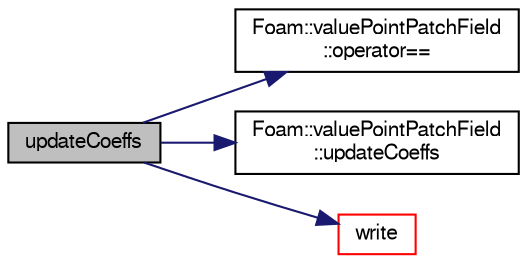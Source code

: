 digraph "updateCoeffs"
{
  bgcolor="transparent";
  edge [fontname="FreeSans",fontsize="10",labelfontname="FreeSans",labelfontsize="10"];
  node [fontname="FreeSans",fontsize="10",shape=record];
  rankdir="LR";
  Node33 [label="updateCoeffs",height=0.2,width=0.4,color="black", fillcolor="grey75", style="filled", fontcolor="black"];
  Node33 -> Node34 [color="midnightblue",fontsize="10",style="solid",fontname="FreeSans"];
  Node34 [label="Foam::valuePointPatchField\l::operator==",height=0.2,width=0.4,color="black",URL="$a26574.html#a0039a9544331e3ecddc63d1ac14f09cf"];
  Node33 -> Node35 [color="midnightblue",fontsize="10",style="solid",fontname="FreeSans"];
  Node35 [label="Foam::valuePointPatchField\l::updateCoeffs",height=0.2,width=0.4,color="black",URL="$a26574.html#a7e24eafac629d3733181cd942d4c902f",tooltip="Update the coefficients associated with the patch field. "];
  Node33 -> Node36 [color="midnightblue",fontsize="10",style="solid",fontname="FreeSans"];
  Node36 [label="write",height=0.2,width=0.4,color="red",URL="$a26634.html#a293fdfec8bdfbd5c3913ab4c9f3454ff",tooltip="Write. "];
}
